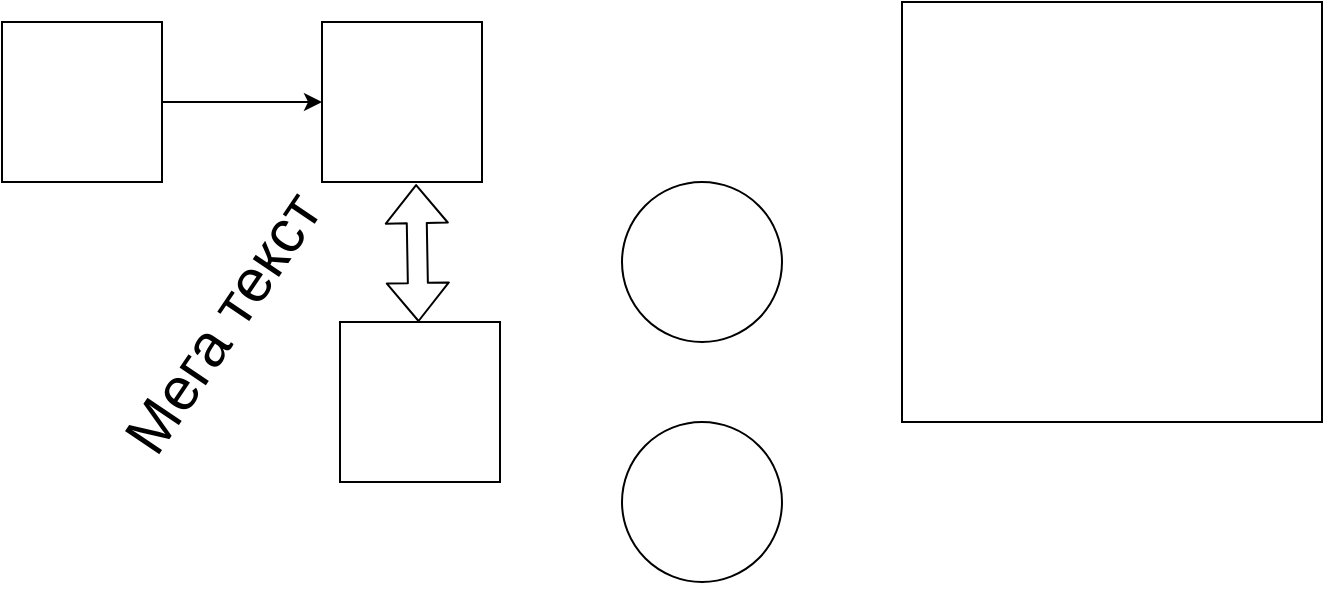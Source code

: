 <mxfile version="10.7.5" type="github"><diagram id="4Ro7-zaFBpL1dnS4aytV" name="Page-1"><mxGraphModel dx="1077" dy="624" grid="1" gridSize="10" guides="1" tooltips="1" connect="1" arrows="1" fold="1" page="1" pageScale="1" pageWidth="827" pageHeight="1169" math="0" shadow="0"><root><mxCell id="0"/><mxCell id="1" parent="0"/><mxCell id="ZoL4KQlUWgyn9CmLvHV1-4" value="" style="edgeStyle=orthogonalEdgeStyle;rounded=0;orthogonalLoop=1;jettySize=auto;html=1;" parent="1" source="ZoL4KQlUWgyn9CmLvHV1-1" target="ZoL4KQlUWgyn9CmLvHV1-3" edge="1"><mxGeometry relative="1" as="geometry"/></mxCell><mxCell id="ZoL4KQlUWgyn9CmLvHV1-1" value="" style="whiteSpace=wrap;html=1;aspect=fixed;" parent="1" vertex="1"><mxGeometry x="70" y="80" width="80" height="80" as="geometry"/></mxCell><mxCell id="ZoL4KQlUWgyn9CmLvHV1-3" value="" style="whiteSpace=wrap;html=1;aspect=fixed;" parent="1" vertex="1"><mxGeometry x="230" y="80" width="80" height="80" as="geometry"/></mxCell><mxCell id="ZoL4KQlUWgyn9CmLvHV1-2" value="" style="whiteSpace=wrap;html=1;aspect=fixed;" parent="1" vertex="1"><mxGeometry x="239" y="230" width="80" height="80" as="geometry"/></mxCell><mxCell id="ZoL4KQlUWgyn9CmLvHV1-5" value="" style="shape=flexArrow;endArrow=classic;startArrow=classic;html=1;entryX=0.588;entryY=1.013;entryDx=0;entryDy=0;entryPerimeter=0;" parent="1" source="ZoL4KQlUWgyn9CmLvHV1-2" target="ZoL4KQlUWgyn9CmLvHV1-3" edge="1"><mxGeometry width="50" height="50" relative="1" as="geometry"><mxPoint x="70" y="380" as="sourcePoint"/><mxPoint x="90" y="310" as="targetPoint"/></mxGeometry></mxCell><mxCell id="ZoL4KQlUWgyn9CmLvHV1-6" value="&lt;font style=&quot;font-size: 30px&quot;&gt;Мега текст&lt;/font&gt;" style="text;html=1;strokeColor=none;fillColor=none;align=center;verticalAlign=middle;whiteSpace=wrap;rounded=0;rotation=-56;" parent="1" vertex="1"><mxGeometry x="30" y="200" width="300" height="60" as="geometry"/></mxCell><mxCell id="CW46itHJdqX5c2O_OQNF-1" value="" style="ellipse;whiteSpace=wrap;html=1;aspect=fixed;" vertex="1" parent="1"><mxGeometry x="380" y="160" width="80" height="80" as="geometry"/></mxCell><mxCell id="Jh8PCR7lh2IysitdJEYh-1" value="" style="ellipse;whiteSpace=wrap;html=1;aspect=fixed;" vertex="1" parent="1"><mxGeometry x="380" y="280" width="80" height="80" as="geometry"/></mxCell><mxCell id="CW46itHJdqX5c2O_OQNF-2" value="" style="whiteSpace=wrap;html=1;aspect=fixed;" vertex="1" parent="1"><mxGeometry x="520" y="70" width="210" height="210" as="geometry"/></mxCell></root></mxGraphModel></diagram></mxfile>